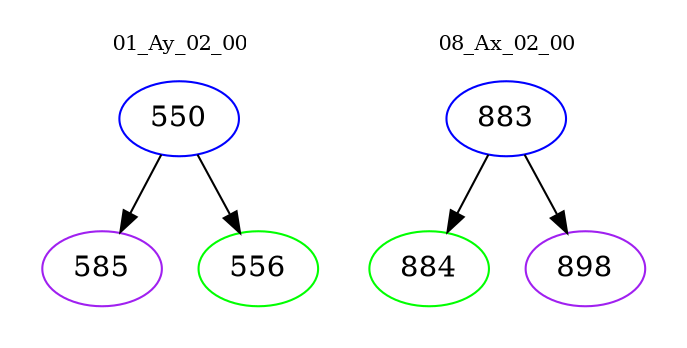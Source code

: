 digraph{
subgraph cluster_0 {
color = white
label = "01_Ay_02_00";
fontsize=10;
T0_550 [label="550", color="blue"]
T0_550 -> T0_585 [color="black"]
T0_585 [label="585", color="purple"]
T0_550 -> T0_556 [color="black"]
T0_556 [label="556", color="green"]
}
subgraph cluster_1 {
color = white
label = "08_Ax_02_00";
fontsize=10;
T1_883 [label="883", color="blue"]
T1_883 -> T1_884 [color="black"]
T1_884 [label="884", color="green"]
T1_883 -> T1_898 [color="black"]
T1_898 [label="898", color="purple"]
}
}
